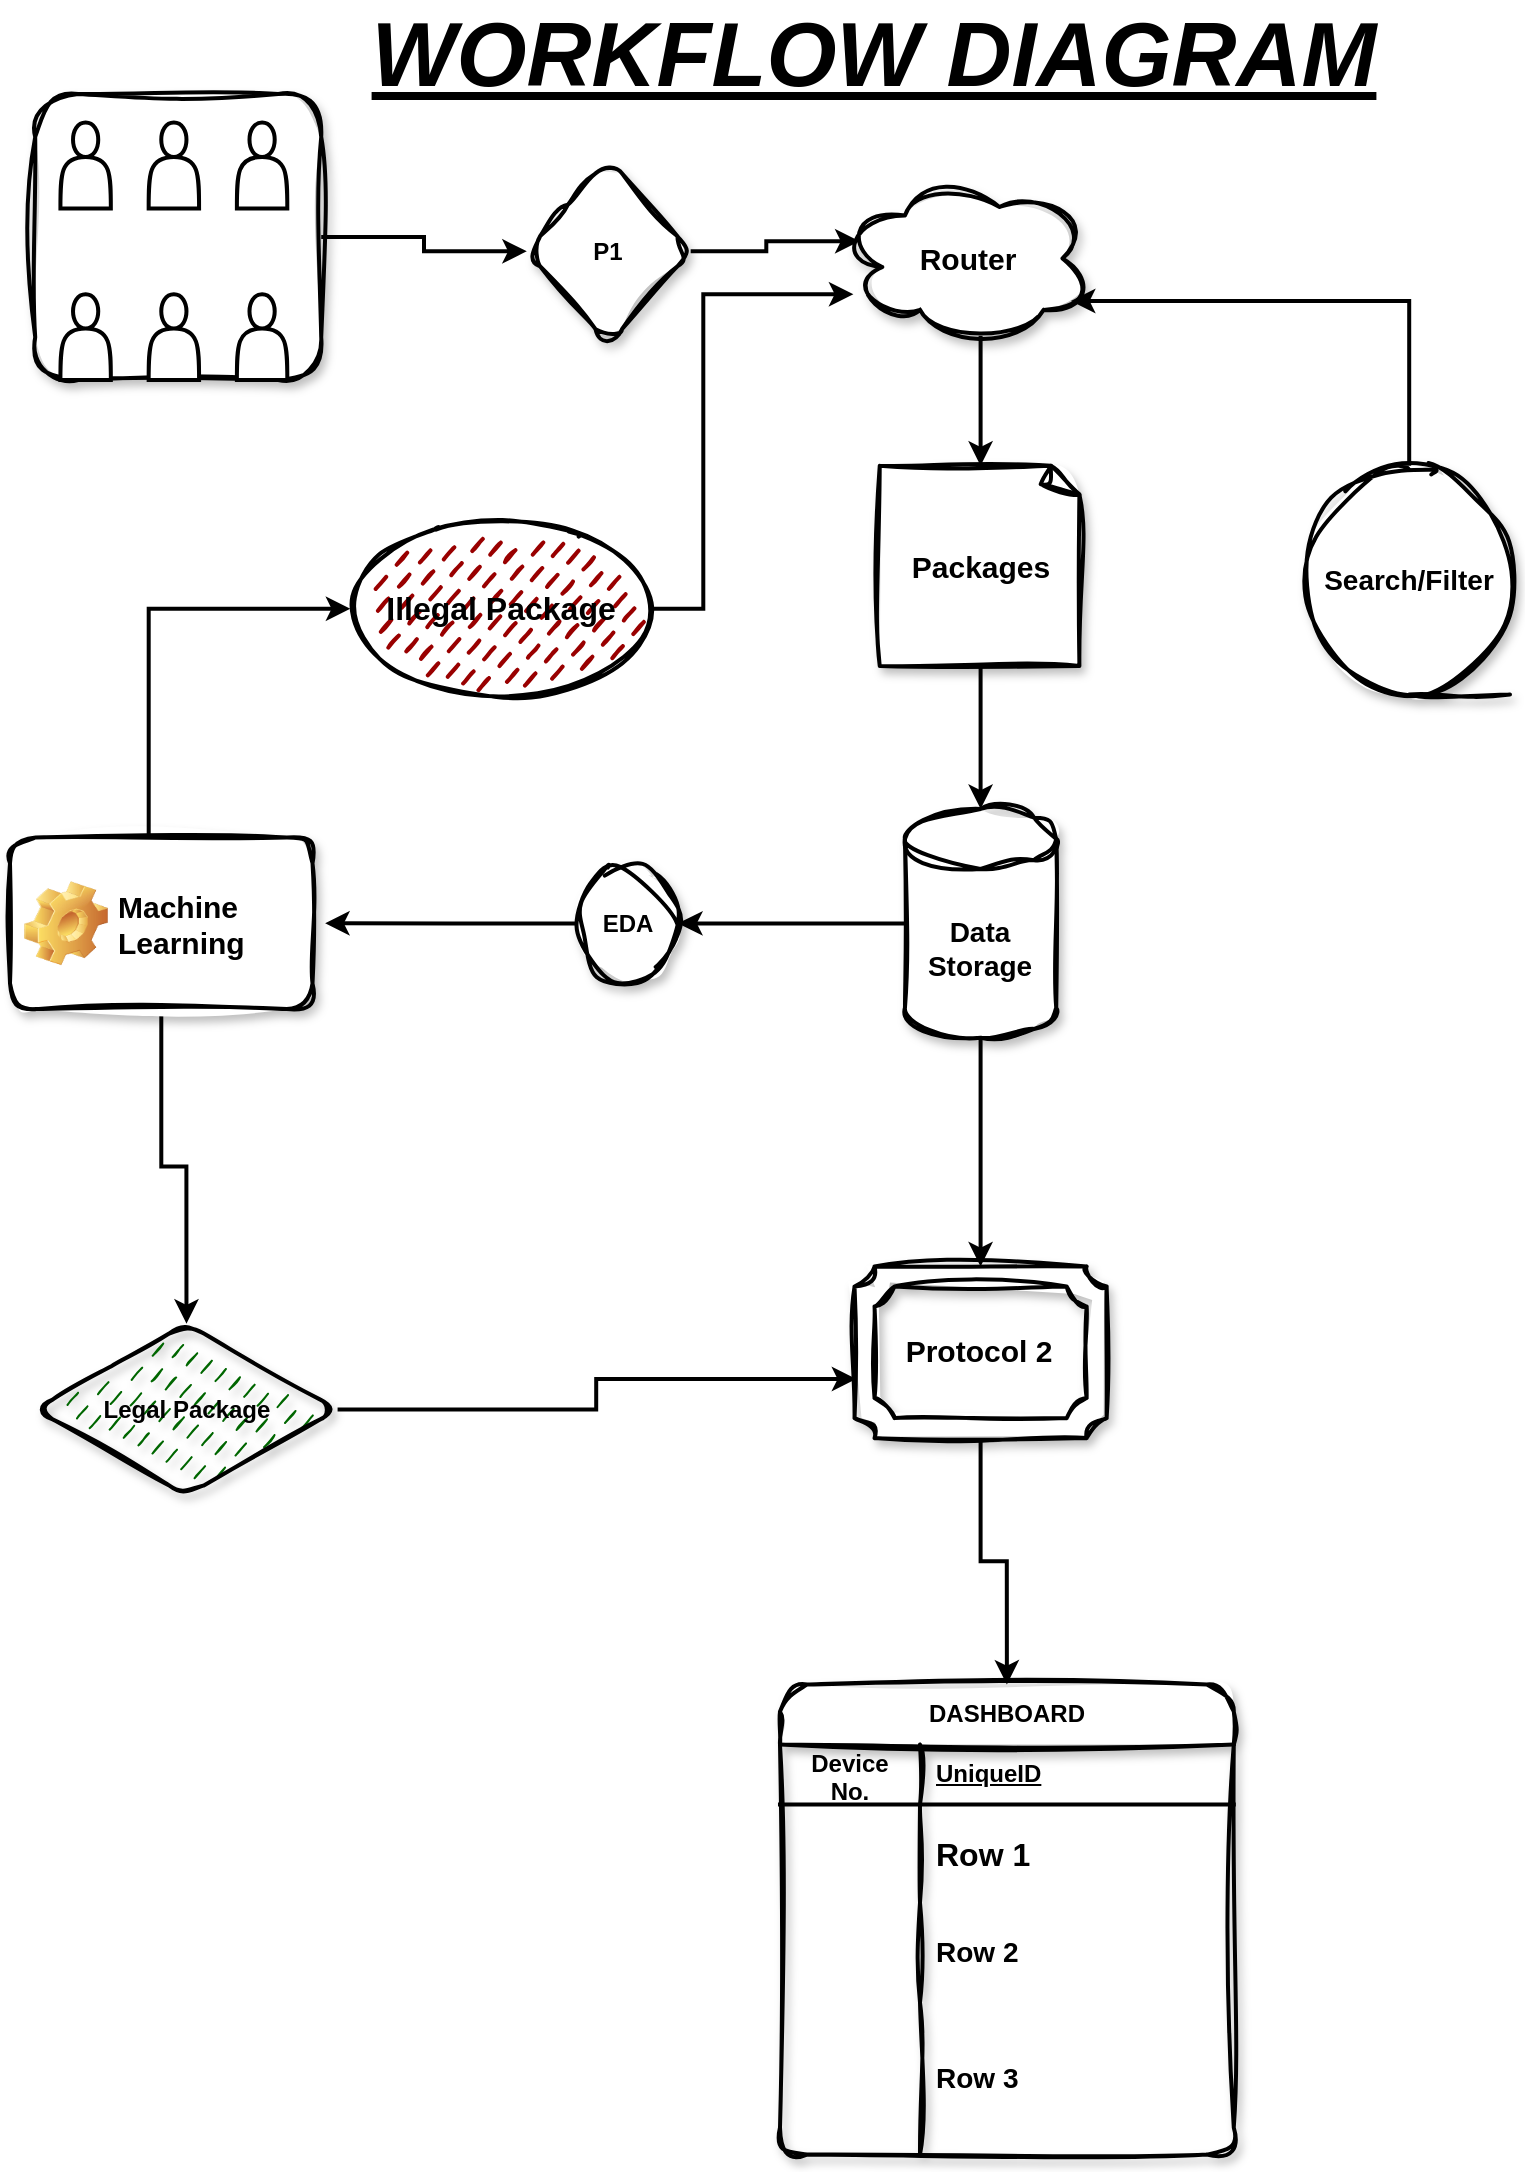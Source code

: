 <mxfile version="28.1.1">
  <diagram name="Page-1" id="itwtDzRH8WJZAR3YL_3G">
    <mxGraphModel dx="2620" dy="1503" grid="0" gridSize="10" guides="1" tooltips="1" connect="1" arrows="1" fold="1" page="1" pageScale="1" pageWidth="827" pageHeight="1169" math="0" shadow="0">
      <root>
        <mxCell id="0" />
        <mxCell id="1" parent="0" />
        <mxCell id="VCT5uoTsPPH4HyjM0vLV-70" value="" style="group;fontStyle=1" vertex="1" connectable="0" parent="1">
          <mxGeometry x="40" y="60" width="750" height="1019" as="geometry" />
        </mxCell>
        <mxCell id="VCT5uoTsPPH4HyjM0vLV-13" value="" style="edgeStyle=orthogonalEdgeStyle;rounded=0;orthogonalLoop=1;jettySize=auto;html=1;strokeWidth=2;fontStyle=1" edge="1" parent="VCT5uoTsPPH4HyjM0vLV-70" source="VCT5uoTsPPH4HyjM0vLV-2" target="VCT5uoTsPPH4HyjM0vLV-12">
          <mxGeometry relative="1" as="geometry" />
        </mxCell>
        <mxCell id="VCT5uoTsPPH4HyjM0vLV-12" value="P1" style="rhombus;whiteSpace=wrap;html=1;shadow=1;rounded=1;sketch=1;curveFitting=1;jiggle=2;strokeWidth=2;fontStyle=1" vertex="1" parent="VCT5uoTsPPH4HyjM0vLV-70">
          <mxGeometry x="258.403" y="32.172" width="81.933" height="92.942" as="geometry" />
        </mxCell>
        <mxCell id="VCT5uoTsPPH4HyjM0vLV-18" style="edgeStyle=orthogonalEdgeStyle;rounded=0;orthogonalLoop=1;jettySize=auto;html=1;exitX=0.55;exitY=0.95;exitDx=0;exitDy=0;exitPerimeter=0;strokeWidth=2;fontStyle=1" edge="1" parent="VCT5uoTsPPH4HyjM0vLV-70" source="VCT5uoTsPPH4HyjM0vLV-14" target="VCT5uoTsPPH4HyjM0vLV-17">
          <mxGeometry relative="1" as="geometry" />
        </mxCell>
        <mxCell id="VCT5uoTsPPH4HyjM0vLV-14" value="&lt;font style=&quot;font-size: 15px;&quot;&gt;Router&lt;/font&gt;" style="ellipse;shape=cloud;whiteSpace=wrap;html=1;align=center;shadow=1;sketch=1;curveFitting=1;jiggle=2;strokeWidth=2;fontStyle=1" vertex="1" parent="VCT5uoTsPPH4HyjM0vLV-70">
          <mxGeometry x="415.966" y="39.322" width="126.05" height="85.792" as="geometry" />
        </mxCell>
        <mxCell id="VCT5uoTsPPH4HyjM0vLV-16" style="edgeStyle=orthogonalEdgeStyle;rounded=0;orthogonalLoop=1;jettySize=auto;html=1;entryX=0.07;entryY=0.4;entryDx=0;entryDy=0;entryPerimeter=0;strokeWidth=2;fontStyle=1" edge="1" parent="VCT5uoTsPPH4HyjM0vLV-70" source="VCT5uoTsPPH4HyjM0vLV-12" target="VCT5uoTsPPH4HyjM0vLV-14">
          <mxGeometry relative="1" as="geometry" />
        </mxCell>
        <mxCell id="VCT5uoTsPPH4HyjM0vLV-17" value="&lt;font style=&quot;font-size: 15px;&quot;&gt;Packages&lt;/font&gt;" style="whiteSpace=wrap;html=1;shape=mxgraph.basic.document;shadow=1;sketch=1;curveFitting=1;jiggle=2;strokeWidth=2;fontStyle=1" vertex="1" parent="VCT5uoTsPPH4HyjM0vLV-70">
          <mxGeometry x="434.874" y="185.884" width="100.84" height="100.091" as="geometry" />
        </mxCell>
        <mxCell id="VCT5uoTsPPH4HyjM0vLV-46" value="" style="edgeStyle=orthogonalEdgeStyle;rounded=0;orthogonalLoop=1;jettySize=auto;html=1;strokeWidth=2;fontStyle=1" edge="1" parent="VCT5uoTsPPH4HyjM0vLV-70" source="VCT5uoTsPPH4HyjM0vLV-19" target="VCT5uoTsPPH4HyjM0vLV-45">
          <mxGeometry relative="1" as="geometry" />
        </mxCell>
        <mxCell id="VCT5uoTsPPH4HyjM0vLV-19" value="&lt;font style=&quot;font-size: 14px;&quot;&gt;Data Storage&lt;/font&gt;" style="shape=cylinder3;whiteSpace=wrap;html=1;boundedLbl=1;backgroundOutline=1;size=15;strokeWidth=2;shadow=1;sketch=1;curveFitting=1;jiggle=2;fontStyle=1" vertex="1" parent="VCT5uoTsPPH4HyjM0vLV-70">
          <mxGeometry x="447.479" y="357.469" width="75.63" height="114.39" as="geometry" />
        </mxCell>
        <mxCell id="VCT5uoTsPPH4HyjM0vLV-20" style="edgeStyle=orthogonalEdgeStyle;rounded=0;orthogonalLoop=1;jettySize=auto;html=1;exitX=0.5;exitY=1;exitDx=0;exitDy=0;exitPerimeter=0;entryX=0.5;entryY=0;entryDx=0;entryDy=0;entryPerimeter=0;strokeWidth=2;fontStyle=1" edge="1" parent="VCT5uoTsPPH4HyjM0vLV-70" source="VCT5uoTsPPH4HyjM0vLV-17" target="VCT5uoTsPPH4HyjM0vLV-19">
          <mxGeometry relative="1" as="geometry" />
        </mxCell>
        <mxCell id="VCT5uoTsPPH4HyjM0vLV-75" style="edgeStyle=orthogonalEdgeStyle;rounded=0;orthogonalLoop=1;jettySize=auto;html=1;exitX=0.5;exitY=1;exitDx=0;exitDy=0;exitPerimeter=0;entryX=0.5;entryY=0;entryDx=0;entryDy=0;strokeWidth=2;" edge="1" parent="VCT5uoTsPPH4HyjM0vLV-70" source="VCT5uoTsPPH4HyjM0vLV-24" target="VCT5uoTsPPH4HyjM0vLV-28">
          <mxGeometry relative="1" as="geometry" />
        </mxCell>
        <mxCell id="VCT5uoTsPPH4HyjM0vLV-24" value="" style="verticalLabelPosition=bottom;verticalAlign=top;html=1;shape=mxgraph.basic.plaque_frame;dx=10;whiteSpace=wrap;shadow=1;sketch=1;curveFitting=1;jiggle=2;strokeWidth=2;fontStyle=1" vertex="1" parent="VCT5uoTsPPH4HyjM0vLV-70">
          <mxGeometry x="422.269" y="586.248" width="126.05" height="85.792" as="geometry" />
        </mxCell>
        <mxCell id="VCT5uoTsPPH4HyjM0vLV-26" value="&lt;font style=&quot;font-size: 15px;&quot;&gt;Protocol 2&lt;/font&gt;" style="text;html=1;align=center;verticalAlign=middle;resizable=0;points=[];autosize=1;strokeColor=none;fillColor=none;sketch=1;curveFitting=1;jiggle=2;shadow=1;strokeWidth=2;fontStyle=1" vertex="1" parent="VCT5uoTsPPH4HyjM0vLV-70">
          <mxGeometry x="441.001" y="612.821" width="86" height="30" as="geometry" />
        </mxCell>
        <mxCell id="VCT5uoTsPPH4HyjM0vLV-27" style="edgeStyle=orthogonalEdgeStyle;rounded=0;orthogonalLoop=1;jettySize=auto;html=1;entryX=0.5;entryY=0;entryDx=0;entryDy=0;entryPerimeter=0;strokeWidth=2;fontStyle=1" edge="1" parent="VCT5uoTsPPH4HyjM0vLV-70" source="VCT5uoTsPPH4HyjM0vLV-19" target="VCT5uoTsPPH4HyjM0vLV-24">
          <mxGeometry relative="1" as="geometry" />
        </mxCell>
        <mxCell id="VCT5uoTsPPH4HyjM0vLV-28" value="DASHBOARD" style="shape=table;startSize=30;container=1;collapsible=1;childLayout=tableLayout;fixedRows=1;rowLines=0;fontStyle=1;align=center;resizeLast=1;html=1;shadow=1;sketch=1;curveFitting=1;jiggle=2;rounded=1;strokeWidth=2;" vertex="1" parent="VCT5uoTsPPH4HyjM0vLV-70">
          <mxGeometry x="385" y="795.29" width="226.89" height="235" as="geometry" />
        </mxCell>
        <mxCell id="VCT5uoTsPPH4HyjM0vLV-29" value="" style="shape=tableRow;horizontal=0;startSize=0;swimlaneHead=0;swimlaneBody=0;fillColor=none;collapsible=0;dropTarget=0;points=[[0,0.5],[1,0.5]];portConstraint=eastwest;top=0;left=0;right=0;bottom=1;strokeWidth=2;fontStyle=1" vertex="1" parent="VCT5uoTsPPH4HyjM0vLV-28">
          <mxGeometry y="30" width="226.89" height="30" as="geometry" />
        </mxCell>
        <mxCell id="VCT5uoTsPPH4HyjM0vLV-30" value="Device&lt;br&gt;No." style="shape=partialRectangle;connectable=0;fillColor=none;top=0;left=0;bottom=0;right=0;fontStyle=1;overflow=hidden;whiteSpace=wrap;html=1;strokeWidth=2;" vertex="1" parent="VCT5uoTsPPH4HyjM0vLV-29">
          <mxGeometry width="70.0" height="30" as="geometry">
            <mxRectangle width="70.0" height="30" as="alternateBounds" />
          </mxGeometry>
        </mxCell>
        <mxCell id="VCT5uoTsPPH4HyjM0vLV-31" value="UniqueID" style="shape=partialRectangle;connectable=0;fillColor=none;top=0;left=0;bottom=0;right=0;align=left;spacingLeft=6;fontStyle=5;overflow=hidden;whiteSpace=wrap;html=1;strokeWidth=2;" vertex="1" parent="VCT5uoTsPPH4HyjM0vLV-29">
          <mxGeometry x="70.0" width="156.89" height="30" as="geometry">
            <mxRectangle width="156.89" height="30" as="alternateBounds" />
          </mxGeometry>
        </mxCell>
        <mxCell id="VCT5uoTsPPH4HyjM0vLV-32" value="" style="shape=tableRow;horizontal=0;startSize=0;swimlaneHead=0;swimlaneBody=0;fillColor=none;collapsible=0;dropTarget=0;points=[[0,0.5],[1,0.5]];portConstraint=eastwest;top=0;left=0;right=0;bottom=0;strokeWidth=2;fontStyle=1" vertex="1" parent="VCT5uoTsPPH4HyjM0vLV-28">
          <mxGeometry y="60" width="226.89" height="49" as="geometry" />
        </mxCell>
        <mxCell id="VCT5uoTsPPH4HyjM0vLV-33" value="" style="shape=partialRectangle;connectable=0;fillColor=none;top=0;left=0;bottom=0;right=0;editable=1;overflow=hidden;whiteSpace=wrap;html=1;strokeWidth=2;fontStyle=1" vertex="1" parent="VCT5uoTsPPH4HyjM0vLV-32">
          <mxGeometry width="70.0" height="49" as="geometry">
            <mxRectangle width="70.0" height="49" as="alternateBounds" />
          </mxGeometry>
        </mxCell>
        <mxCell id="VCT5uoTsPPH4HyjM0vLV-34" value="&lt;font style=&quot;font-size: 16px;&quot;&gt;Row 1&lt;/font&gt;" style="shape=partialRectangle;connectable=0;fillColor=none;top=0;left=0;bottom=0;right=0;align=left;spacingLeft=6;overflow=hidden;whiteSpace=wrap;html=1;strokeWidth=2;fontStyle=1" vertex="1" parent="VCT5uoTsPPH4HyjM0vLV-32">
          <mxGeometry x="70.0" width="156.89" height="49" as="geometry">
            <mxRectangle width="156.89" height="49" as="alternateBounds" />
          </mxGeometry>
        </mxCell>
        <mxCell id="VCT5uoTsPPH4HyjM0vLV-35" value="" style="shape=tableRow;horizontal=0;startSize=0;swimlaneHead=0;swimlaneBody=0;fillColor=none;collapsible=0;dropTarget=0;points=[[0,0.5],[1,0.5]];portConstraint=eastwest;top=0;left=0;right=0;bottom=0;strokeWidth=2;fontStyle=1" vertex="1" parent="VCT5uoTsPPH4HyjM0vLV-28">
          <mxGeometry y="109" width="226.89" height="50" as="geometry" />
        </mxCell>
        <mxCell id="VCT5uoTsPPH4HyjM0vLV-36" value="" style="shape=partialRectangle;connectable=0;fillColor=none;top=0;left=0;bottom=0;right=0;editable=1;overflow=hidden;whiteSpace=wrap;html=1;strokeWidth=2;fontStyle=1" vertex="1" parent="VCT5uoTsPPH4HyjM0vLV-35">
          <mxGeometry width="70.0" height="50" as="geometry">
            <mxRectangle width="70.0" height="50" as="alternateBounds" />
          </mxGeometry>
        </mxCell>
        <mxCell id="VCT5uoTsPPH4HyjM0vLV-37" value="&lt;font style=&quot;font-size: 14px;&quot;&gt;Row 2&lt;/font&gt;" style="shape=partialRectangle;connectable=0;fillColor=none;top=0;left=0;bottom=0;right=0;align=left;spacingLeft=6;overflow=hidden;whiteSpace=wrap;html=1;strokeWidth=2;fontStyle=1" vertex="1" parent="VCT5uoTsPPH4HyjM0vLV-35">
          <mxGeometry x="70.0" width="156.89" height="50" as="geometry">
            <mxRectangle width="156.89" height="50" as="alternateBounds" />
          </mxGeometry>
        </mxCell>
        <mxCell id="VCT5uoTsPPH4HyjM0vLV-38" value="" style="shape=tableRow;horizontal=0;startSize=0;swimlaneHead=0;swimlaneBody=0;fillColor=none;collapsible=0;dropTarget=0;points=[[0,0.5],[1,0.5]];portConstraint=eastwest;top=0;left=0;right=0;bottom=0;strokeWidth=2;fontStyle=1" vertex="1" parent="VCT5uoTsPPH4HyjM0vLV-28">
          <mxGeometry y="159" width="226.89" height="76" as="geometry" />
        </mxCell>
        <mxCell id="VCT5uoTsPPH4HyjM0vLV-39" value="" style="shape=partialRectangle;connectable=0;fillColor=none;top=0;left=0;bottom=0;right=0;editable=1;overflow=hidden;whiteSpace=wrap;html=1;strokeWidth=2;fontStyle=1" vertex="1" parent="VCT5uoTsPPH4HyjM0vLV-38">
          <mxGeometry width="70.0" height="76" as="geometry">
            <mxRectangle width="70.0" height="76" as="alternateBounds" />
          </mxGeometry>
        </mxCell>
        <mxCell id="VCT5uoTsPPH4HyjM0vLV-40" value="&lt;font style=&quot;font-size: 14px;&quot;&gt;Row 3&lt;/font&gt;" style="shape=partialRectangle;connectable=0;fillColor=none;top=0;left=0;bottom=0;right=0;align=left;spacingLeft=6;overflow=hidden;whiteSpace=wrap;html=1;strokeWidth=2;fontStyle=1" vertex="1" parent="VCT5uoTsPPH4HyjM0vLV-38">
          <mxGeometry x="70.0" width="156.89" height="76" as="geometry">
            <mxRectangle width="156.89" height="76" as="alternateBounds" />
          </mxGeometry>
        </mxCell>
        <mxCell id="VCT5uoTsPPH4HyjM0vLV-64" style="edgeStyle=orthogonalEdgeStyle;rounded=0;orthogonalLoop=1;jettySize=auto;html=1;entryX=0.5;entryY=0;entryDx=0;entryDy=0;strokeWidth=2;fontStyle=1" edge="1" parent="VCT5uoTsPPH4HyjM0vLV-70" source="VCT5uoTsPPH4HyjM0vLV-42" target="VCT5uoTsPPH4HyjM0vLV-62">
          <mxGeometry relative="1" as="geometry" />
        </mxCell>
        <mxCell id="VCT5uoTsPPH4HyjM0vLV-42" value="&lt;font style=&quot;font-size: 15px;&quot;&gt;Machine Learning&lt;/font&gt;" style="label;whiteSpace=wrap;html=1;image=img/clipart/Gear_128x128.png;sketch=1;curveFitting=1;jiggle=2;shadow=1;strokeWidth=2;fontStyle=1" vertex="1" parent="VCT5uoTsPPH4HyjM0vLV-70">
          <mxGeometry y="371.767" width="151.261" height="85.792" as="geometry" />
        </mxCell>
        <mxCell id="VCT5uoTsPPH4HyjM0vLV-47" style="edgeStyle=orthogonalEdgeStyle;rounded=0;orthogonalLoop=1;jettySize=auto;html=1;strokeWidth=2;fontStyle=1" edge="1" parent="VCT5uoTsPPH4HyjM0vLV-70" source="VCT5uoTsPPH4HyjM0vLV-45">
          <mxGeometry relative="1" as="geometry">
            <mxPoint x="157.563" y="414.664" as="targetPoint" />
          </mxGeometry>
        </mxCell>
        <mxCell id="VCT5uoTsPPH4HyjM0vLV-45" value="EDA" style="ellipse;whiteSpace=wrap;html=1;shadow=1;sketch=1;curveFitting=1;jiggle=2;strokeWidth=2;fontStyle=1" vertex="1" parent="VCT5uoTsPPH4HyjM0vLV-70">
          <mxGeometry x="283.613" y="386.066" width="50.42" height="57.195" as="geometry" />
        </mxCell>
        <mxCell id="VCT5uoTsPPH4HyjM0vLV-61" style="edgeStyle=orthogonalEdgeStyle;rounded=0;orthogonalLoop=1;jettySize=auto;html=1;strokeWidth=2;fontStyle=1" edge="1" parent="VCT5uoTsPPH4HyjM0vLV-70" source="VCT5uoTsPPH4HyjM0vLV-48" target="VCT5uoTsPPH4HyjM0vLV-14">
          <mxGeometry relative="1" as="geometry">
            <Array as="points">
              <mxPoint x="346.639" y="257.377" />
              <mxPoint x="346.639" y="100.091" />
            </Array>
          </mxGeometry>
        </mxCell>
        <mxCell id="VCT5uoTsPPH4HyjM0vLV-48" value="&lt;font style=&quot;font-size: 16px; color: light-dark(rgb(0, 0, 0), rgb(0, 0, 0));&quot;&gt;Illegal Package&lt;/font&gt;" style="ellipse;whiteSpace=wrap;html=1;strokeWidth=2;fillWeight=2;hachureGap=8;fillColor=light-dark(#990000,#FFE7E3);fillStyle=dashed;sketch=1;fontStyle=1" vertex="1" parent="VCT5uoTsPPH4HyjM0vLV-70">
          <mxGeometry x="170.168" y="214.481" width="151.261" height="85.792" as="geometry" />
        </mxCell>
        <mxCell id="VCT5uoTsPPH4HyjM0vLV-49" value="" style="group;strokeWidth=2;fontStyle=1" vertex="1" connectable="0" parent="VCT5uoTsPPH4HyjM0vLV-70">
          <mxGeometry x="12.605" width="143" height="157.286" as="geometry" />
        </mxCell>
        <mxCell id="VCT5uoTsPPH4HyjM0vLV-2" value="" style="whiteSpace=wrap;html=1;aspect=fixed;sketch=1;curveFitting=1;jiggle=2;shadow=1;glass=0;rounded=1;strokeWidth=2;fontStyle=1" vertex="1" parent="VCT5uoTsPPH4HyjM0vLV-49">
          <mxGeometry width="143" height="143" as="geometry" />
        </mxCell>
        <mxCell id="VCT5uoTsPPH4HyjM0vLV-3" value="" style="shape=actor;whiteSpace=wrap;html=1;strokeWidth=2;fontStyle=1" vertex="1" parent="VCT5uoTsPPH4HyjM0vLV-49">
          <mxGeometry x="12.605" y="14.299" width="25.21" height="42.896" as="geometry" />
        </mxCell>
        <mxCell id="VCT5uoTsPPH4HyjM0vLV-4" value="" style="shape=actor;whiteSpace=wrap;html=1;strokeWidth=2;fontStyle=1" vertex="1" parent="VCT5uoTsPPH4HyjM0vLV-49">
          <mxGeometry x="56.723" y="100.091" width="25.21" height="42.896" as="geometry" />
        </mxCell>
        <mxCell id="VCT5uoTsPPH4HyjM0vLV-5" value="" style="shape=actor;whiteSpace=wrap;html=1;strokeWidth=2;fontStyle=1" vertex="1" parent="VCT5uoTsPPH4HyjM0vLV-49">
          <mxGeometry x="56.723" y="14.299" width="25.21" height="42.896" as="geometry" />
        </mxCell>
        <mxCell id="VCT5uoTsPPH4HyjM0vLV-6" value="" style="shape=actor;whiteSpace=wrap;html=1;shadow=0;strokeWidth=2;fontStyle=1" vertex="1" parent="VCT5uoTsPPH4HyjM0vLV-49">
          <mxGeometry x="100.84" y="100.091" width="25.21" height="42.896" as="geometry" />
        </mxCell>
        <mxCell id="VCT5uoTsPPH4HyjM0vLV-7" value="" style="shape=actor;whiteSpace=wrap;html=1;strokeWidth=2;fontStyle=1" vertex="1" parent="VCT5uoTsPPH4HyjM0vLV-49">
          <mxGeometry x="100.84" y="14.299" width="25.21" height="42.896" as="geometry" />
        </mxCell>
        <mxCell id="VCT5uoTsPPH4HyjM0vLV-8" value="" style="shape=actor;whiteSpace=wrap;html=1;strokeWidth=2;fontStyle=1" vertex="1" parent="VCT5uoTsPPH4HyjM0vLV-49">
          <mxGeometry x="12.605" y="100.091" width="25.21" height="42.896" as="geometry" />
        </mxCell>
        <mxCell id="VCT5uoTsPPH4HyjM0vLV-62" value="&lt;font style=&quot;color: light-dark(rgb(0, 0, 0), rgb(0, 0, 0));&quot;&gt;&lt;span&gt;Legal Package&lt;/span&gt;&lt;/font&gt;" style="rhombus;whiteSpace=wrap;html=1;strokeWidth=2;fillWeight=-1;hachureGap=8;fillStyle=dashed;fillColor=#006600;sketch=1;shadow=1;rounded=1;fontStyle=1" vertex="1" parent="VCT5uoTsPPH4HyjM0vLV-70">
          <mxGeometry x="12.605" y="614.846" width="151.261" height="85.792" as="geometry" />
        </mxCell>
        <mxCell id="VCT5uoTsPPH4HyjM0vLV-65" style="edgeStyle=orthogonalEdgeStyle;rounded=0;orthogonalLoop=1;jettySize=auto;html=1;entryX=0.007;entryY=0.656;entryDx=0;entryDy=0;entryPerimeter=0;strokeWidth=2;fontStyle=1" edge="1" parent="VCT5uoTsPPH4HyjM0vLV-70" source="VCT5uoTsPPH4HyjM0vLV-62" target="VCT5uoTsPPH4HyjM0vLV-24">
          <mxGeometry relative="1" as="geometry" />
        </mxCell>
        <mxCell id="VCT5uoTsPPH4HyjM0vLV-67" value="&lt;font style=&quot;font-size: 14px;&quot;&gt;Search/Filter&lt;/font&gt;" style="strokeWidth=2;html=1;shape=mxgraph.flowchart.sequential_data;whiteSpace=wrap;shadow=1;sketch=1;curveFitting=1;jiggle=2;fontStyle=1" vertex="1" parent="VCT5uoTsPPH4HyjM0vLV-70">
          <mxGeometry x="649.16" y="185.884" width="100.84" height="114.39" as="geometry" />
        </mxCell>
        <mxCell id="VCT5uoTsPPH4HyjM0vLV-68" style="edgeStyle=orthogonalEdgeStyle;rounded=0;orthogonalLoop=1;jettySize=auto;html=1;entryX=0.908;entryY=0.748;entryDx=0;entryDy=0;entryPerimeter=0;strokeWidth=2;fontStyle=1" edge="1" parent="VCT5uoTsPPH4HyjM0vLV-70" source="VCT5uoTsPPH4HyjM0vLV-67" target="VCT5uoTsPPH4HyjM0vLV-14">
          <mxGeometry relative="1" as="geometry">
            <Array as="points">
              <mxPoint x="699.58" y="102.951" />
            </Array>
          </mxGeometry>
        </mxCell>
        <mxCell id="VCT5uoTsPPH4HyjM0vLV-69" style="edgeStyle=orthogonalEdgeStyle;rounded=0;orthogonalLoop=1;jettySize=auto;html=1;entryX=0;entryY=0.5;entryDx=0;entryDy=0;strokeWidth=2;fontStyle=1" edge="1" parent="VCT5uoTsPPH4HyjM0vLV-70" source="VCT5uoTsPPH4HyjM0vLV-42" target="VCT5uoTsPPH4HyjM0vLV-48">
          <mxGeometry relative="1" as="geometry">
            <Array as="points">
              <mxPoint x="69.328" y="257.377" />
            </Array>
          </mxGeometry>
        </mxCell>
        <mxCell id="VCT5uoTsPPH4HyjM0vLV-73" value="WORKFLOW DIAGRAM" style="rounded=1;arcSize=10;whiteSpace=wrap;html=1;align=center;fontSize=45;fontStyle=7;fillColor=none;strokeColor=none;" vertex="1" parent="1">
          <mxGeometry x="206" y="20" width="532" height="40" as="geometry" />
        </mxCell>
      </root>
    </mxGraphModel>
  </diagram>
</mxfile>
